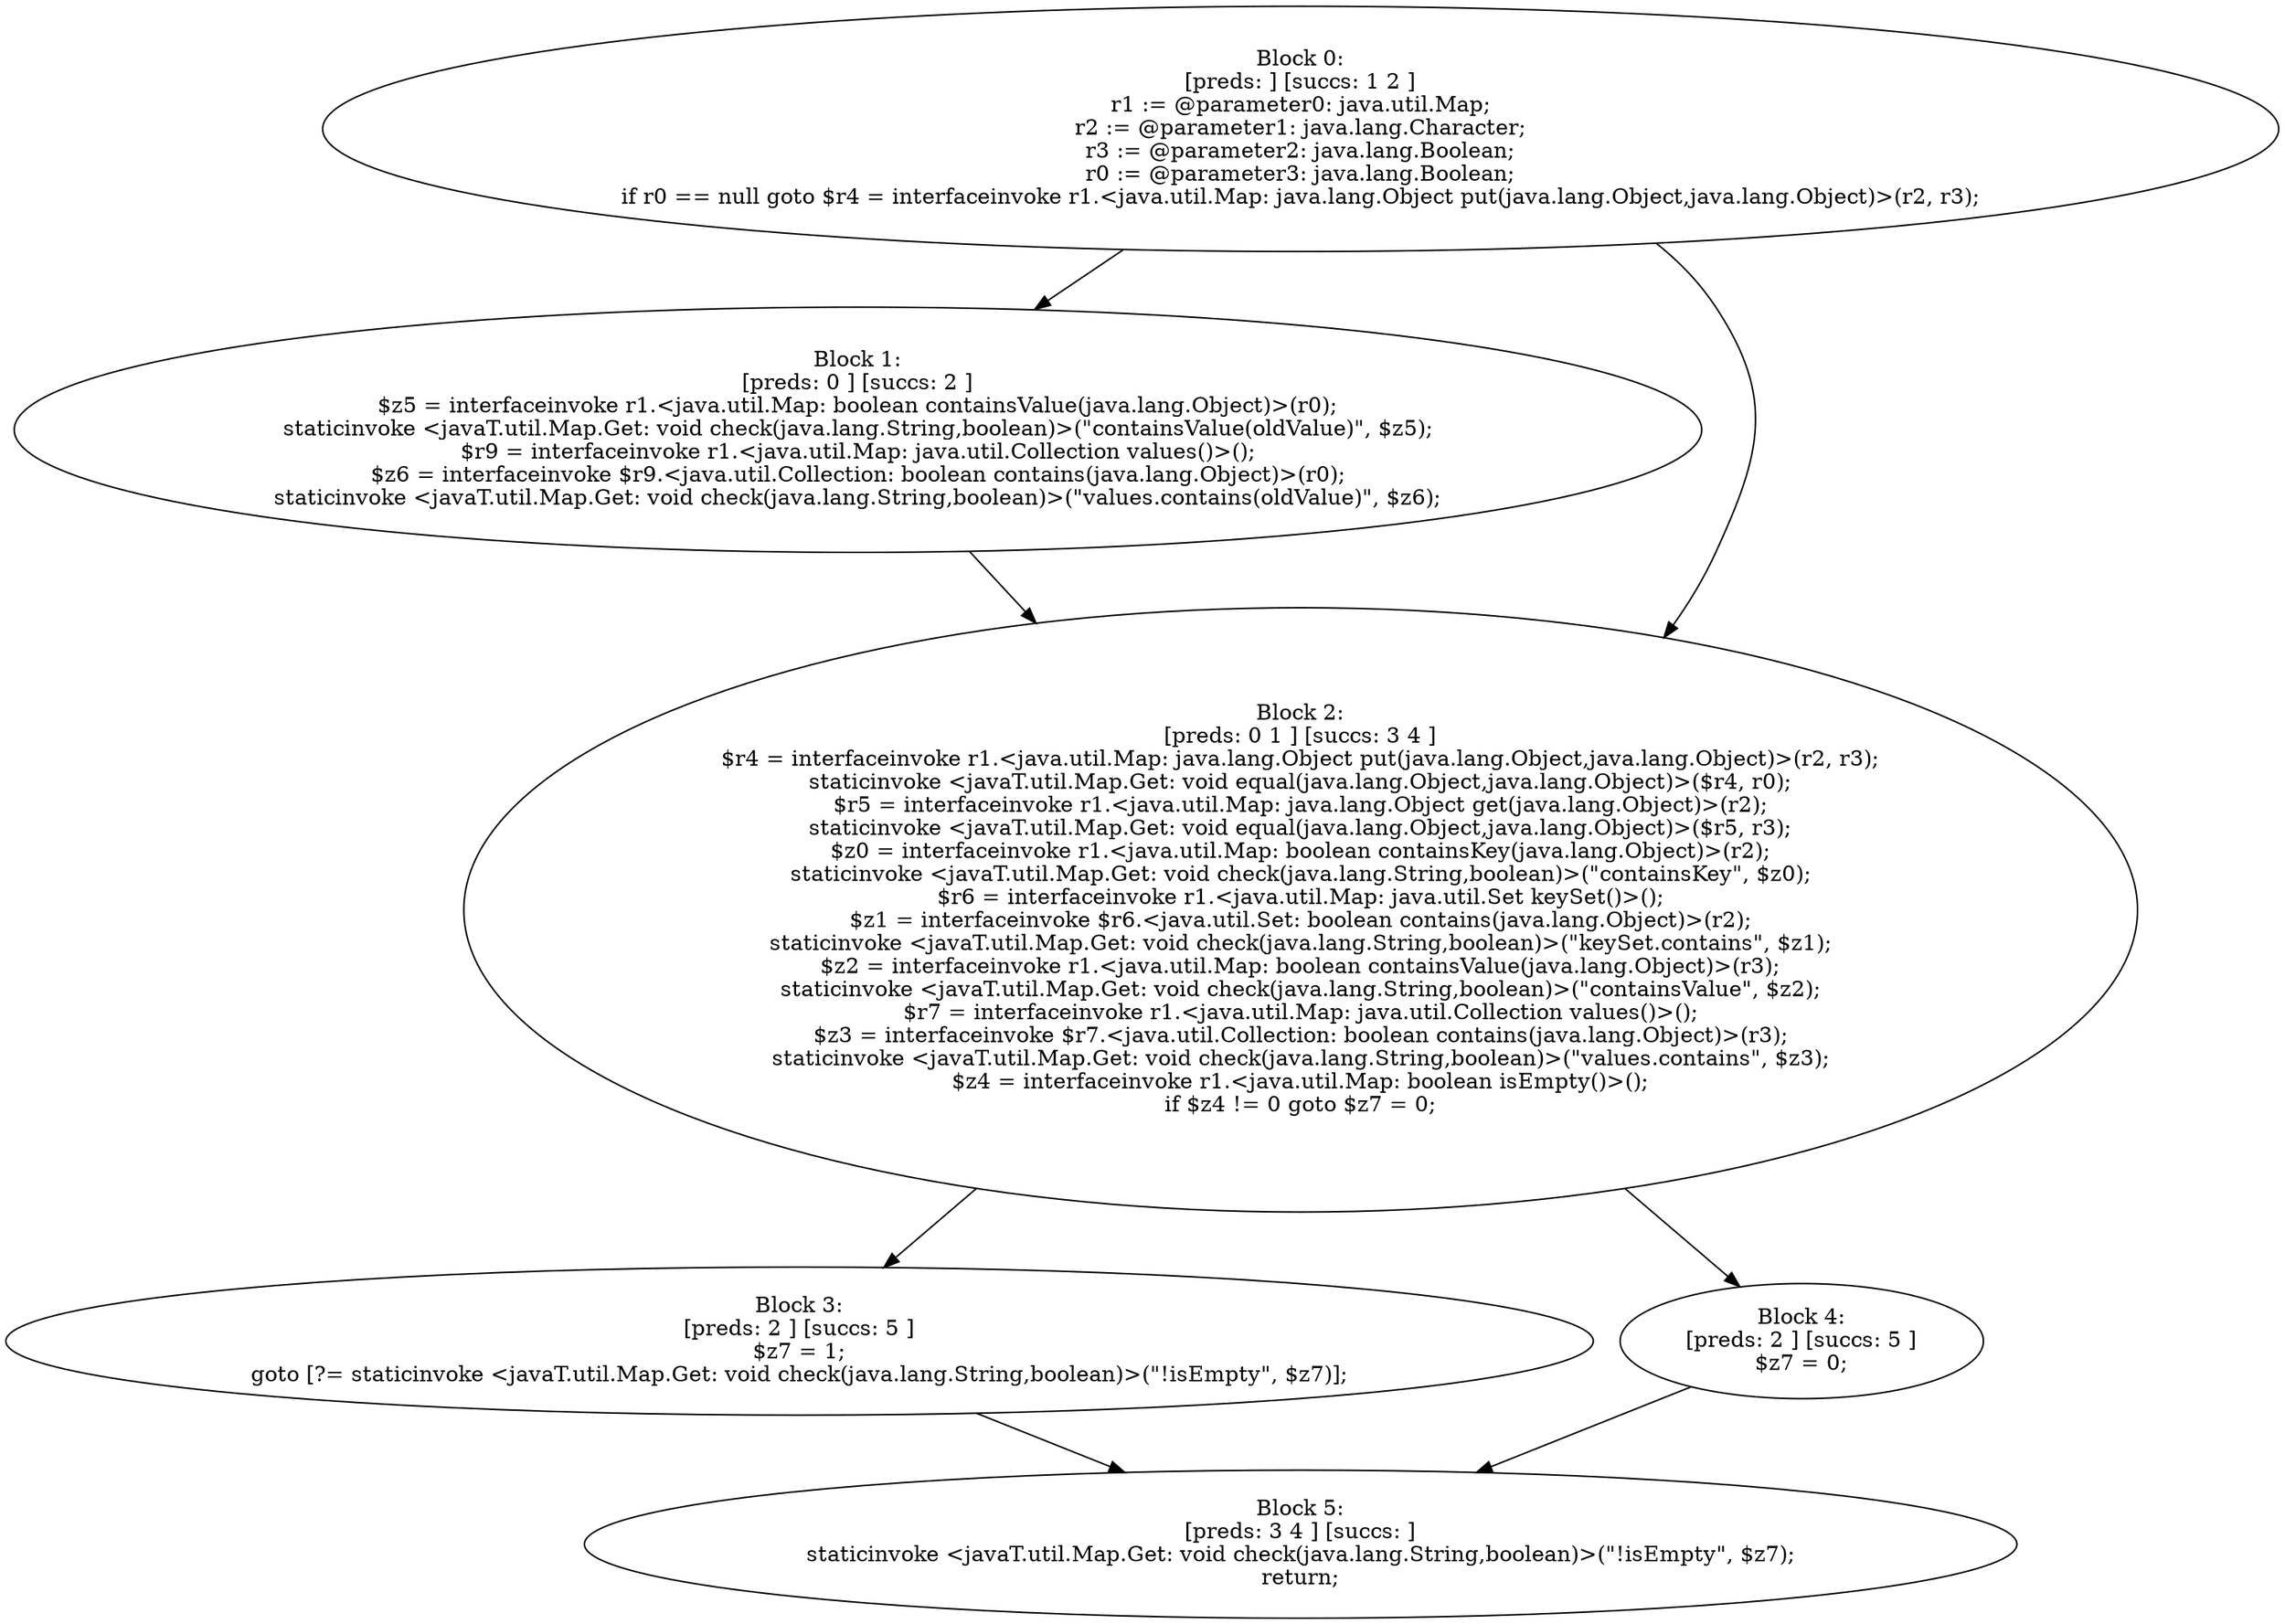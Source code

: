 digraph "unitGraph" {
    "Block 0:
[preds: ] [succs: 1 2 ]
r1 := @parameter0: java.util.Map;
r2 := @parameter1: java.lang.Character;
r3 := @parameter2: java.lang.Boolean;
r0 := @parameter3: java.lang.Boolean;
if r0 == null goto $r4 = interfaceinvoke r1.<java.util.Map: java.lang.Object put(java.lang.Object,java.lang.Object)>(r2, r3);
"
    "Block 1:
[preds: 0 ] [succs: 2 ]
$z5 = interfaceinvoke r1.<java.util.Map: boolean containsValue(java.lang.Object)>(r0);
staticinvoke <javaT.util.Map.Get: void check(java.lang.String,boolean)>(\"containsValue(oldValue)\", $z5);
$r9 = interfaceinvoke r1.<java.util.Map: java.util.Collection values()>();
$z6 = interfaceinvoke $r9.<java.util.Collection: boolean contains(java.lang.Object)>(r0);
staticinvoke <javaT.util.Map.Get: void check(java.lang.String,boolean)>(\"values.contains(oldValue)\", $z6);
"
    "Block 2:
[preds: 0 1 ] [succs: 3 4 ]
$r4 = interfaceinvoke r1.<java.util.Map: java.lang.Object put(java.lang.Object,java.lang.Object)>(r2, r3);
staticinvoke <javaT.util.Map.Get: void equal(java.lang.Object,java.lang.Object)>($r4, r0);
$r5 = interfaceinvoke r1.<java.util.Map: java.lang.Object get(java.lang.Object)>(r2);
staticinvoke <javaT.util.Map.Get: void equal(java.lang.Object,java.lang.Object)>($r5, r3);
$z0 = interfaceinvoke r1.<java.util.Map: boolean containsKey(java.lang.Object)>(r2);
staticinvoke <javaT.util.Map.Get: void check(java.lang.String,boolean)>(\"containsKey\", $z0);
$r6 = interfaceinvoke r1.<java.util.Map: java.util.Set keySet()>();
$z1 = interfaceinvoke $r6.<java.util.Set: boolean contains(java.lang.Object)>(r2);
staticinvoke <javaT.util.Map.Get: void check(java.lang.String,boolean)>(\"keySet.contains\", $z1);
$z2 = interfaceinvoke r1.<java.util.Map: boolean containsValue(java.lang.Object)>(r3);
staticinvoke <javaT.util.Map.Get: void check(java.lang.String,boolean)>(\"containsValue\", $z2);
$r7 = interfaceinvoke r1.<java.util.Map: java.util.Collection values()>();
$z3 = interfaceinvoke $r7.<java.util.Collection: boolean contains(java.lang.Object)>(r3);
staticinvoke <javaT.util.Map.Get: void check(java.lang.String,boolean)>(\"values.contains\", $z3);
$z4 = interfaceinvoke r1.<java.util.Map: boolean isEmpty()>();
if $z4 != 0 goto $z7 = 0;
"
    "Block 3:
[preds: 2 ] [succs: 5 ]
$z7 = 1;
goto [?= staticinvoke <javaT.util.Map.Get: void check(java.lang.String,boolean)>(\"!isEmpty\", $z7)];
"
    "Block 4:
[preds: 2 ] [succs: 5 ]
$z7 = 0;
"
    "Block 5:
[preds: 3 4 ] [succs: ]
staticinvoke <javaT.util.Map.Get: void check(java.lang.String,boolean)>(\"!isEmpty\", $z7);
return;
"
    "Block 0:
[preds: ] [succs: 1 2 ]
r1 := @parameter0: java.util.Map;
r2 := @parameter1: java.lang.Character;
r3 := @parameter2: java.lang.Boolean;
r0 := @parameter3: java.lang.Boolean;
if r0 == null goto $r4 = interfaceinvoke r1.<java.util.Map: java.lang.Object put(java.lang.Object,java.lang.Object)>(r2, r3);
"->"Block 1:
[preds: 0 ] [succs: 2 ]
$z5 = interfaceinvoke r1.<java.util.Map: boolean containsValue(java.lang.Object)>(r0);
staticinvoke <javaT.util.Map.Get: void check(java.lang.String,boolean)>(\"containsValue(oldValue)\", $z5);
$r9 = interfaceinvoke r1.<java.util.Map: java.util.Collection values()>();
$z6 = interfaceinvoke $r9.<java.util.Collection: boolean contains(java.lang.Object)>(r0);
staticinvoke <javaT.util.Map.Get: void check(java.lang.String,boolean)>(\"values.contains(oldValue)\", $z6);
";
    "Block 0:
[preds: ] [succs: 1 2 ]
r1 := @parameter0: java.util.Map;
r2 := @parameter1: java.lang.Character;
r3 := @parameter2: java.lang.Boolean;
r0 := @parameter3: java.lang.Boolean;
if r0 == null goto $r4 = interfaceinvoke r1.<java.util.Map: java.lang.Object put(java.lang.Object,java.lang.Object)>(r2, r3);
"->"Block 2:
[preds: 0 1 ] [succs: 3 4 ]
$r4 = interfaceinvoke r1.<java.util.Map: java.lang.Object put(java.lang.Object,java.lang.Object)>(r2, r3);
staticinvoke <javaT.util.Map.Get: void equal(java.lang.Object,java.lang.Object)>($r4, r0);
$r5 = interfaceinvoke r1.<java.util.Map: java.lang.Object get(java.lang.Object)>(r2);
staticinvoke <javaT.util.Map.Get: void equal(java.lang.Object,java.lang.Object)>($r5, r3);
$z0 = interfaceinvoke r1.<java.util.Map: boolean containsKey(java.lang.Object)>(r2);
staticinvoke <javaT.util.Map.Get: void check(java.lang.String,boolean)>(\"containsKey\", $z0);
$r6 = interfaceinvoke r1.<java.util.Map: java.util.Set keySet()>();
$z1 = interfaceinvoke $r6.<java.util.Set: boolean contains(java.lang.Object)>(r2);
staticinvoke <javaT.util.Map.Get: void check(java.lang.String,boolean)>(\"keySet.contains\", $z1);
$z2 = interfaceinvoke r1.<java.util.Map: boolean containsValue(java.lang.Object)>(r3);
staticinvoke <javaT.util.Map.Get: void check(java.lang.String,boolean)>(\"containsValue\", $z2);
$r7 = interfaceinvoke r1.<java.util.Map: java.util.Collection values()>();
$z3 = interfaceinvoke $r7.<java.util.Collection: boolean contains(java.lang.Object)>(r3);
staticinvoke <javaT.util.Map.Get: void check(java.lang.String,boolean)>(\"values.contains\", $z3);
$z4 = interfaceinvoke r1.<java.util.Map: boolean isEmpty()>();
if $z4 != 0 goto $z7 = 0;
";
    "Block 1:
[preds: 0 ] [succs: 2 ]
$z5 = interfaceinvoke r1.<java.util.Map: boolean containsValue(java.lang.Object)>(r0);
staticinvoke <javaT.util.Map.Get: void check(java.lang.String,boolean)>(\"containsValue(oldValue)\", $z5);
$r9 = interfaceinvoke r1.<java.util.Map: java.util.Collection values()>();
$z6 = interfaceinvoke $r9.<java.util.Collection: boolean contains(java.lang.Object)>(r0);
staticinvoke <javaT.util.Map.Get: void check(java.lang.String,boolean)>(\"values.contains(oldValue)\", $z6);
"->"Block 2:
[preds: 0 1 ] [succs: 3 4 ]
$r4 = interfaceinvoke r1.<java.util.Map: java.lang.Object put(java.lang.Object,java.lang.Object)>(r2, r3);
staticinvoke <javaT.util.Map.Get: void equal(java.lang.Object,java.lang.Object)>($r4, r0);
$r5 = interfaceinvoke r1.<java.util.Map: java.lang.Object get(java.lang.Object)>(r2);
staticinvoke <javaT.util.Map.Get: void equal(java.lang.Object,java.lang.Object)>($r5, r3);
$z0 = interfaceinvoke r1.<java.util.Map: boolean containsKey(java.lang.Object)>(r2);
staticinvoke <javaT.util.Map.Get: void check(java.lang.String,boolean)>(\"containsKey\", $z0);
$r6 = interfaceinvoke r1.<java.util.Map: java.util.Set keySet()>();
$z1 = interfaceinvoke $r6.<java.util.Set: boolean contains(java.lang.Object)>(r2);
staticinvoke <javaT.util.Map.Get: void check(java.lang.String,boolean)>(\"keySet.contains\", $z1);
$z2 = interfaceinvoke r1.<java.util.Map: boolean containsValue(java.lang.Object)>(r3);
staticinvoke <javaT.util.Map.Get: void check(java.lang.String,boolean)>(\"containsValue\", $z2);
$r7 = interfaceinvoke r1.<java.util.Map: java.util.Collection values()>();
$z3 = interfaceinvoke $r7.<java.util.Collection: boolean contains(java.lang.Object)>(r3);
staticinvoke <javaT.util.Map.Get: void check(java.lang.String,boolean)>(\"values.contains\", $z3);
$z4 = interfaceinvoke r1.<java.util.Map: boolean isEmpty()>();
if $z4 != 0 goto $z7 = 0;
";
    "Block 2:
[preds: 0 1 ] [succs: 3 4 ]
$r4 = interfaceinvoke r1.<java.util.Map: java.lang.Object put(java.lang.Object,java.lang.Object)>(r2, r3);
staticinvoke <javaT.util.Map.Get: void equal(java.lang.Object,java.lang.Object)>($r4, r0);
$r5 = interfaceinvoke r1.<java.util.Map: java.lang.Object get(java.lang.Object)>(r2);
staticinvoke <javaT.util.Map.Get: void equal(java.lang.Object,java.lang.Object)>($r5, r3);
$z0 = interfaceinvoke r1.<java.util.Map: boolean containsKey(java.lang.Object)>(r2);
staticinvoke <javaT.util.Map.Get: void check(java.lang.String,boolean)>(\"containsKey\", $z0);
$r6 = interfaceinvoke r1.<java.util.Map: java.util.Set keySet()>();
$z1 = interfaceinvoke $r6.<java.util.Set: boolean contains(java.lang.Object)>(r2);
staticinvoke <javaT.util.Map.Get: void check(java.lang.String,boolean)>(\"keySet.contains\", $z1);
$z2 = interfaceinvoke r1.<java.util.Map: boolean containsValue(java.lang.Object)>(r3);
staticinvoke <javaT.util.Map.Get: void check(java.lang.String,boolean)>(\"containsValue\", $z2);
$r7 = interfaceinvoke r1.<java.util.Map: java.util.Collection values()>();
$z3 = interfaceinvoke $r7.<java.util.Collection: boolean contains(java.lang.Object)>(r3);
staticinvoke <javaT.util.Map.Get: void check(java.lang.String,boolean)>(\"values.contains\", $z3);
$z4 = interfaceinvoke r1.<java.util.Map: boolean isEmpty()>();
if $z4 != 0 goto $z7 = 0;
"->"Block 3:
[preds: 2 ] [succs: 5 ]
$z7 = 1;
goto [?= staticinvoke <javaT.util.Map.Get: void check(java.lang.String,boolean)>(\"!isEmpty\", $z7)];
";
    "Block 2:
[preds: 0 1 ] [succs: 3 4 ]
$r4 = interfaceinvoke r1.<java.util.Map: java.lang.Object put(java.lang.Object,java.lang.Object)>(r2, r3);
staticinvoke <javaT.util.Map.Get: void equal(java.lang.Object,java.lang.Object)>($r4, r0);
$r5 = interfaceinvoke r1.<java.util.Map: java.lang.Object get(java.lang.Object)>(r2);
staticinvoke <javaT.util.Map.Get: void equal(java.lang.Object,java.lang.Object)>($r5, r3);
$z0 = interfaceinvoke r1.<java.util.Map: boolean containsKey(java.lang.Object)>(r2);
staticinvoke <javaT.util.Map.Get: void check(java.lang.String,boolean)>(\"containsKey\", $z0);
$r6 = interfaceinvoke r1.<java.util.Map: java.util.Set keySet()>();
$z1 = interfaceinvoke $r6.<java.util.Set: boolean contains(java.lang.Object)>(r2);
staticinvoke <javaT.util.Map.Get: void check(java.lang.String,boolean)>(\"keySet.contains\", $z1);
$z2 = interfaceinvoke r1.<java.util.Map: boolean containsValue(java.lang.Object)>(r3);
staticinvoke <javaT.util.Map.Get: void check(java.lang.String,boolean)>(\"containsValue\", $z2);
$r7 = interfaceinvoke r1.<java.util.Map: java.util.Collection values()>();
$z3 = interfaceinvoke $r7.<java.util.Collection: boolean contains(java.lang.Object)>(r3);
staticinvoke <javaT.util.Map.Get: void check(java.lang.String,boolean)>(\"values.contains\", $z3);
$z4 = interfaceinvoke r1.<java.util.Map: boolean isEmpty()>();
if $z4 != 0 goto $z7 = 0;
"->"Block 4:
[preds: 2 ] [succs: 5 ]
$z7 = 0;
";
    "Block 3:
[preds: 2 ] [succs: 5 ]
$z7 = 1;
goto [?= staticinvoke <javaT.util.Map.Get: void check(java.lang.String,boolean)>(\"!isEmpty\", $z7)];
"->"Block 5:
[preds: 3 4 ] [succs: ]
staticinvoke <javaT.util.Map.Get: void check(java.lang.String,boolean)>(\"!isEmpty\", $z7);
return;
";
    "Block 4:
[preds: 2 ] [succs: 5 ]
$z7 = 0;
"->"Block 5:
[preds: 3 4 ] [succs: ]
staticinvoke <javaT.util.Map.Get: void check(java.lang.String,boolean)>(\"!isEmpty\", $z7);
return;
";
}
